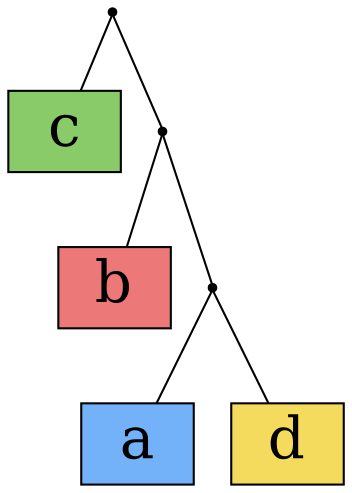 digraph {
a[label="a",shape=box,style=filled,fontsize=28,fillcolor="#73B2F9"];
b[label="b",shape=box,style=filled,fontsize=28,fillcolor="#EC7877"];
c[label="c",shape=box,style=filled,fontsize=28,fillcolor="#8ACB69"];
d[label="d",shape=box,style=filled,fontsize=28,fillcolor="#F5DB5D"];
Int0[shape=point,style=filled,fillcolor=black,label=""];
Int0 -> a[arrowhead=none];
Int0 -> d[arrowhead=none];
Int1[shape=point,style=filled,fillcolor=black,label=""];
Int1 -> b[arrowhead=none];
Int1 -> Int0[arrowhead=none];
Int2[shape=point,style=filled,fillcolor=black,label=""];
Int2 -> c[arrowhead=none];
Int2 -> Int1[arrowhead=none];
}
